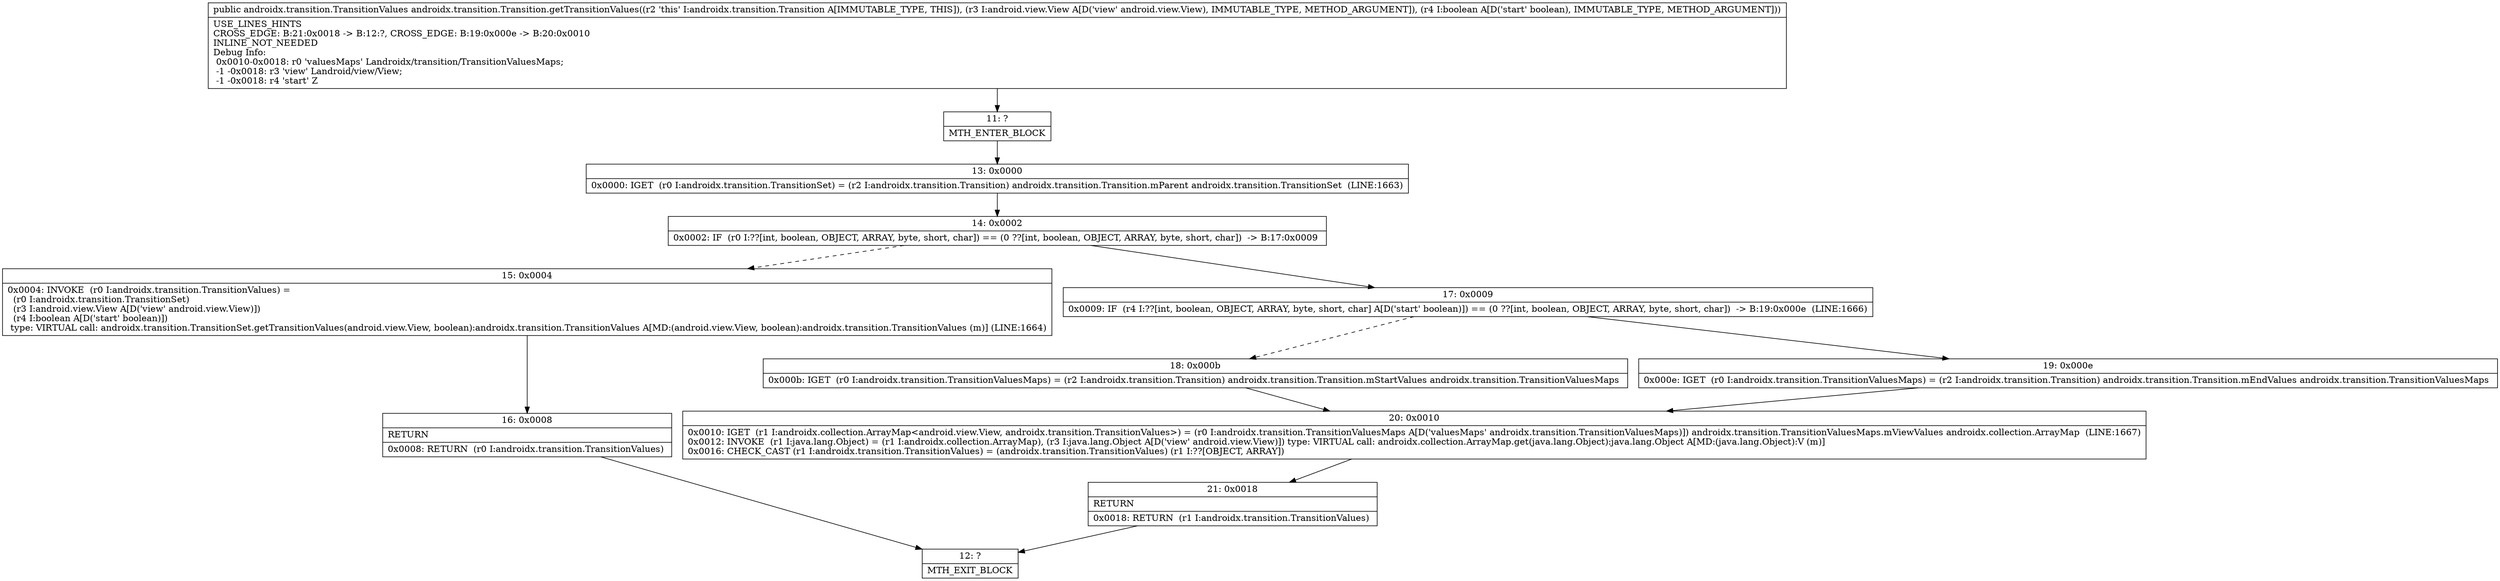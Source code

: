 digraph "CFG forandroidx.transition.Transition.getTransitionValues(Landroid\/view\/View;Z)Landroidx\/transition\/TransitionValues;" {
Node_11 [shape=record,label="{11\:\ ?|MTH_ENTER_BLOCK\l}"];
Node_13 [shape=record,label="{13\:\ 0x0000|0x0000: IGET  (r0 I:androidx.transition.TransitionSet) = (r2 I:androidx.transition.Transition) androidx.transition.Transition.mParent androidx.transition.TransitionSet  (LINE:1663)\l}"];
Node_14 [shape=record,label="{14\:\ 0x0002|0x0002: IF  (r0 I:??[int, boolean, OBJECT, ARRAY, byte, short, char]) == (0 ??[int, boolean, OBJECT, ARRAY, byte, short, char])  \-\> B:17:0x0009 \l}"];
Node_15 [shape=record,label="{15\:\ 0x0004|0x0004: INVOKE  (r0 I:androidx.transition.TransitionValues) = \l  (r0 I:androidx.transition.TransitionSet)\l  (r3 I:android.view.View A[D('view' android.view.View)])\l  (r4 I:boolean A[D('start' boolean)])\l type: VIRTUAL call: androidx.transition.TransitionSet.getTransitionValues(android.view.View, boolean):androidx.transition.TransitionValues A[MD:(android.view.View, boolean):androidx.transition.TransitionValues (m)] (LINE:1664)\l}"];
Node_16 [shape=record,label="{16\:\ 0x0008|RETURN\l|0x0008: RETURN  (r0 I:androidx.transition.TransitionValues) \l}"];
Node_12 [shape=record,label="{12\:\ ?|MTH_EXIT_BLOCK\l}"];
Node_17 [shape=record,label="{17\:\ 0x0009|0x0009: IF  (r4 I:??[int, boolean, OBJECT, ARRAY, byte, short, char] A[D('start' boolean)]) == (0 ??[int, boolean, OBJECT, ARRAY, byte, short, char])  \-\> B:19:0x000e  (LINE:1666)\l}"];
Node_18 [shape=record,label="{18\:\ 0x000b|0x000b: IGET  (r0 I:androidx.transition.TransitionValuesMaps) = (r2 I:androidx.transition.Transition) androidx.transition.Transition.mStartValues androidx.transition.TransitionValuesMaps \l}"];
Node_20 [shape=record,label="{20\:\ 0x0010|0x0010: IGET  (r1 I:androidx.collection.ArrayMap\<android.view.View, androidx.transition.TransitionValues\>) = (r0 I:androidx.transition.TransitionValuesMaps A[D('valuesMaps' androidx.transition.TransitionValuesMaps)]) androidx.transition.TransitionValuesMaps.mViewValues androidx.collection.ArrayMap  (LINE:1667)\l0x0012: INVOKE  (r1 I:java.lang.Object) = (r1 I:androidx.collection.ArrayMap), (r3 I:java.lang.Object A[D('view' android.view.View)]) type: VIRTUAL call: androidx.collection.ArrayMap.get(java.lang.Object):java.lang.Object A[MD:(java.lang.Object):V (m)]\l0x0016: CHECK_CAST (r1 I:androidx.transition.TransitionValues) = (androidx.transition.TransitionValues) (r1 I:??[OBJECT, ARRAY]) \l}"];
Node_21 [shape=record,label="{21\:\ 0x0018|RETURN\l|0x0018: RETURN  (r1 I:androidx.transition.TransitionValues) \l}"];
Node_19 [shape=record,label="{19\:\ 0x000e|0x000e: IGET  (r0 I:androidx.transition.TransitionValuesMaps) = (r2 I:androidx.transition.Transition) androidx.transition.Transition.mEndValues androidx.transition.TransitionValuesMaps \l}"];
MethodNode[shape=record,label="{public androidx.transition.TransitionValues androidx.transition.Transition.getTransitionValues((r2 'this' I:androidx.transition.Transition A[IMMUTABLE_TYPE, THIS]), (r3 I:android.view.View A[D('view' android.view.View), IMMUTABLE_TYPE, METHOD_ARGUMENT]), (r4 I:boolean A[D('start' boolean), IMMUTABLE_TYPE, METHOD_ARGUMENT]))  | USE_LINES_HINTS\lCROSS_EDGE: B:21:0x0018 \-\> B:12:?, CROSS_EDGE: B:19:0x000e \-\> B:20:0x0010\lINLINE_NOT_NEEDED\lDebug Info:\l  0x0010\-0x0018: r0 'valuesMaps' Landroidx\/transition\/TransitionValuesMaps;\l  \-1 \-0x0018: r3 'view' Landroid\/view\/View;\l  \-1 \-0x0018: r4 'start' Z\l}"];
MethodNode -> Node_11;Node_11 -> Node_13;
Node_13 -> Node_14;
Node_14 -> Node_15[style=dashed];
Node_14 -> Node_17;
Node_15 -> Node_16;
Node_16 -> Node_12;
Node_17 -> Node_18[style=dashed];
Node_17 -> Node_19;
Node_18 -> Node_20;
Node_20 -> Node_21;
Node_21 -> Node_12;
Node_19 -> Node_20;
}


